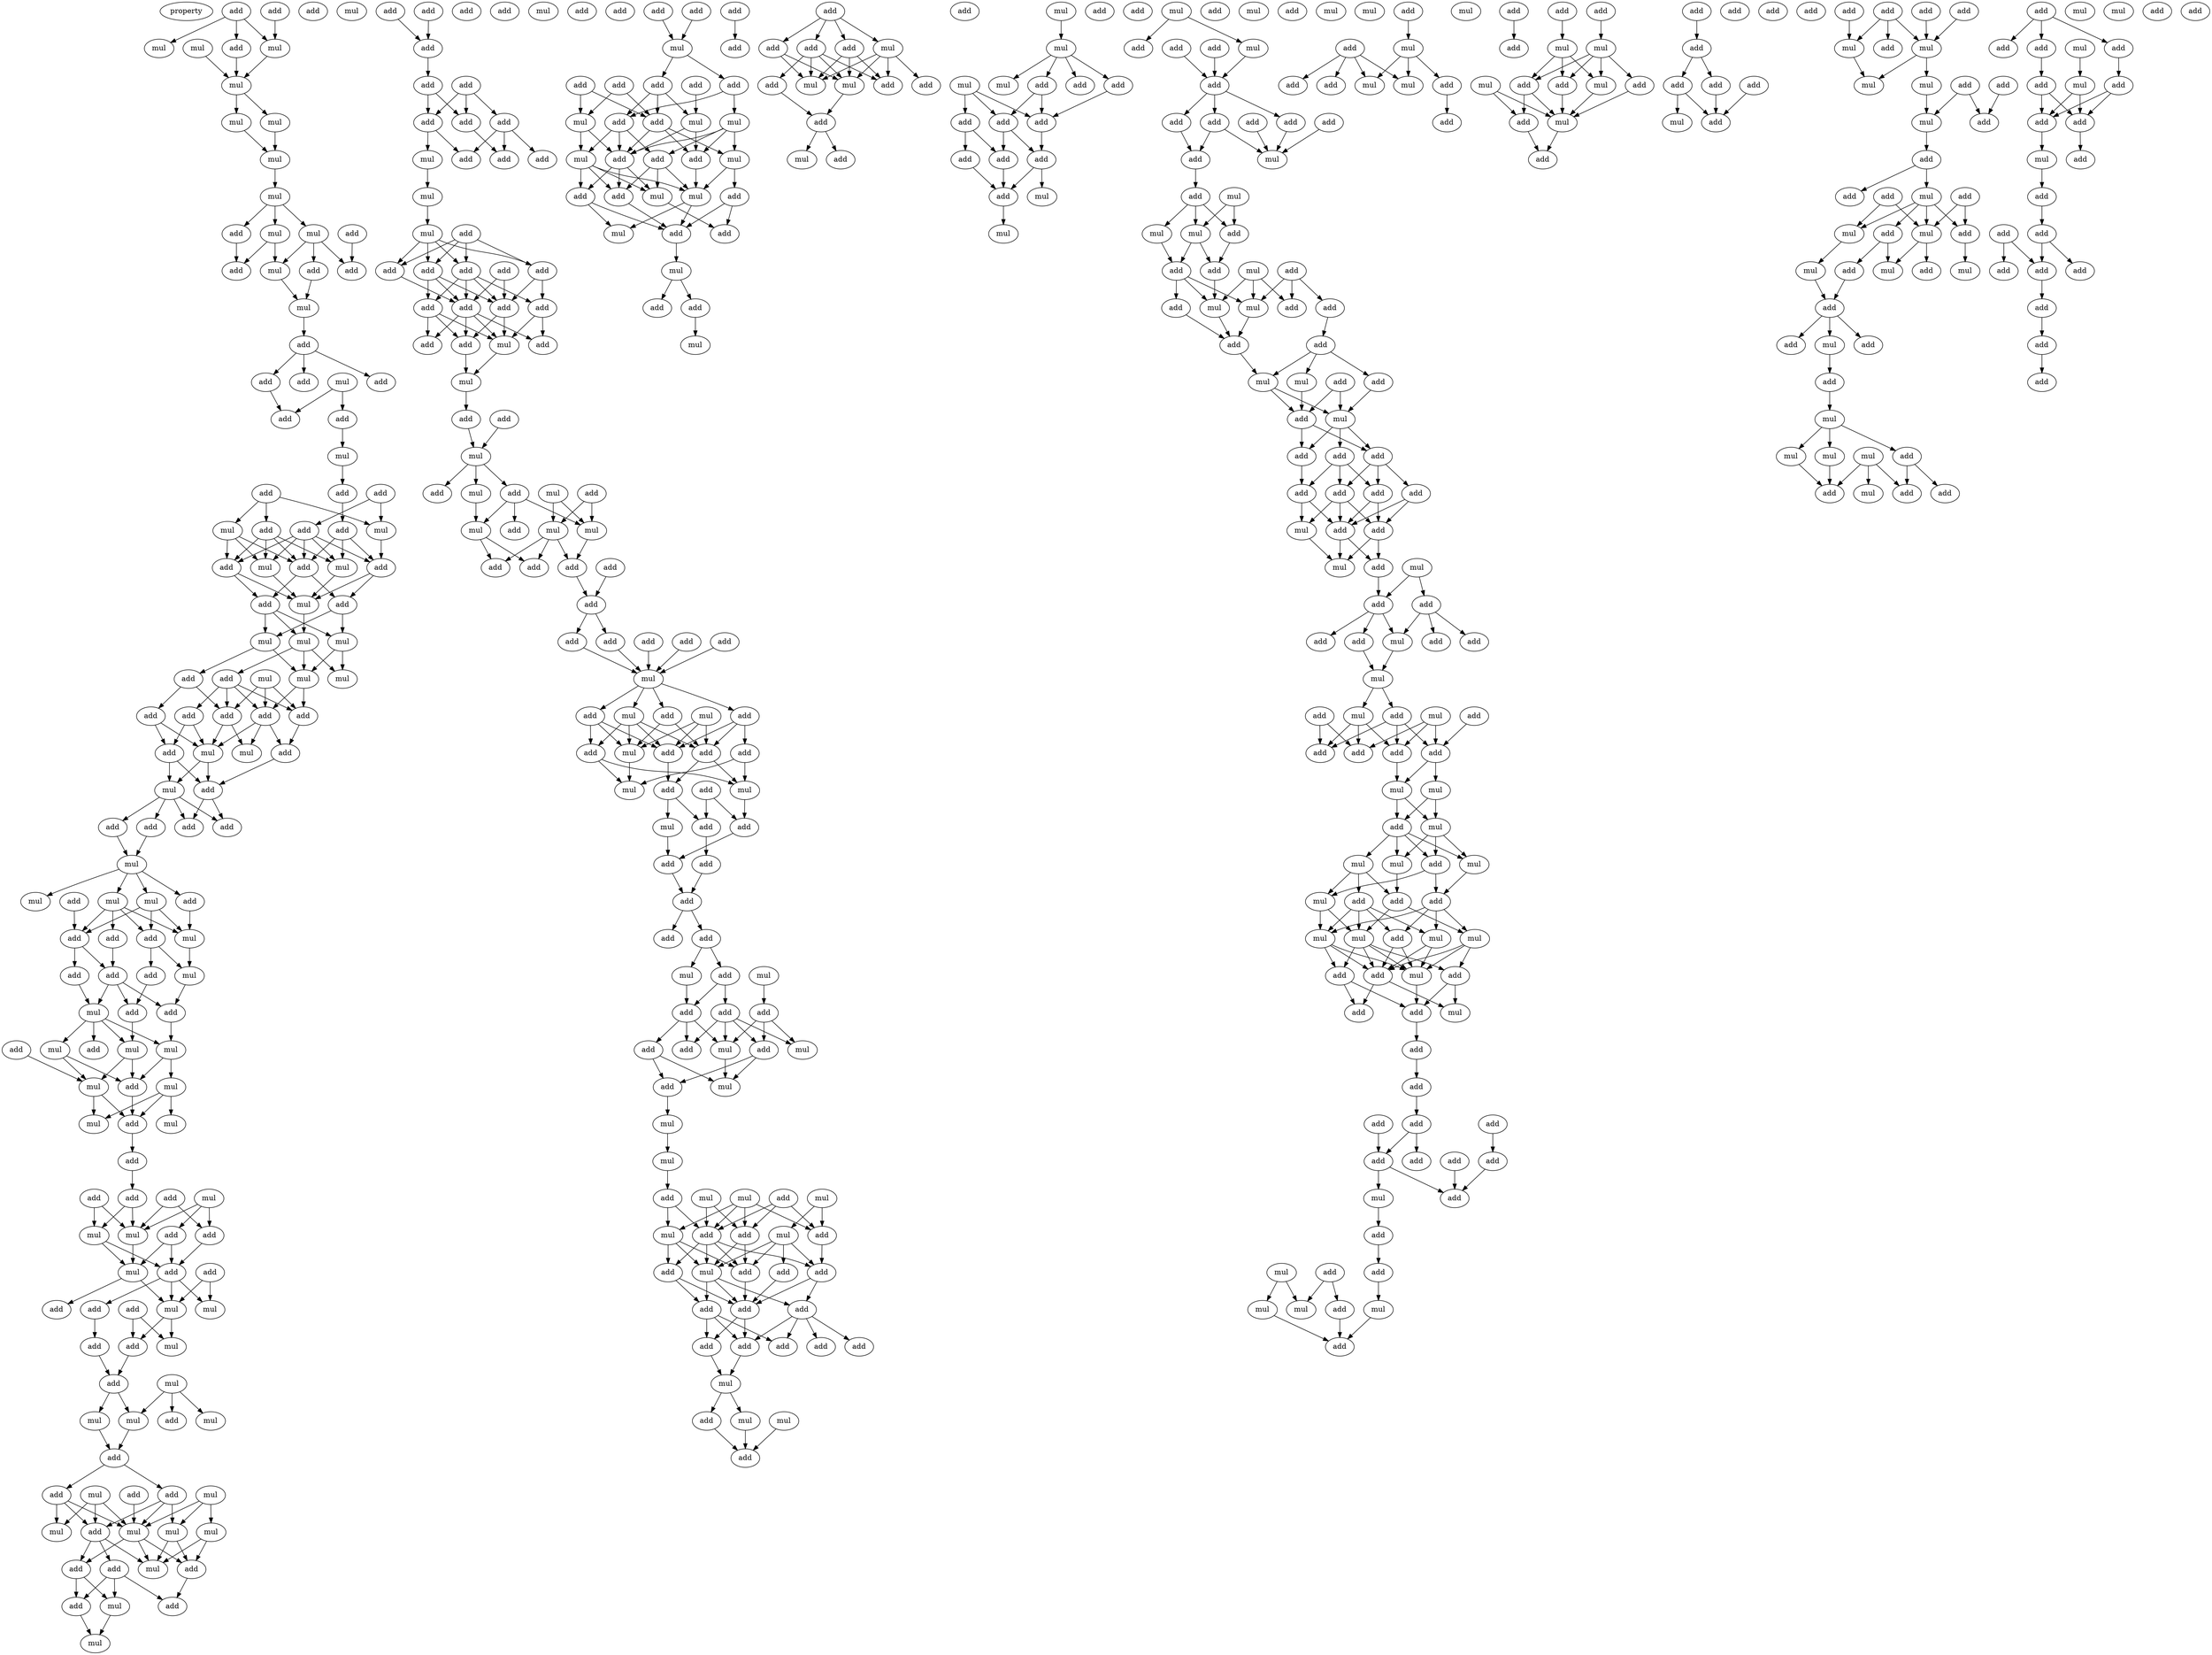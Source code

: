 digraph {
    node [fontcolor=black]
    property [mul=2,lf=1.9]
    0 [ label = add ];
    1 [ label = add ];
    2 [ label = add ];
    3 [ label = mul ];
    4 [ label = add ];
    5 [ label = mul ];
    6 [ label = mul ];
    7 [ label = mul ];
    8 [ label = mul ];
    9 [ label = mul ];
    10 [ label = mul ];
    11 [ label = mul ];
    12 [ label = add ];
    13 [ label = add ];
    14 [ label = mul ];
    15 [ label = mul ];
    16 [ label = add ];
    17 [ label = add ];
    18 [ label = mul ];
    19 [ label = add ];
    20 [ label = mul ];
    21 [ label = add ];
    22 [ label = add ];
    23 [ label = mul ];
    24 [ label = add ];
    25 [ label = add ];
    26 [ label = add ];
    27 [ label = add ];
    28 [ label = mul ];
    29 [ label = add ];
    30 [ label = add ];
    31 [ label = add ];
    32 [ label = mul ];
    33 [ label = add ];
    34 [ label = mul ];
    35 [ label = add ];
    36 [ label = add ];
    37 [ label = add ];
    38 [ label = mul ];
    39 [ label = mul ];
    40 [ label = add ];
    41 [ label = add ];
    42 [ label = add ];
    43 [ label = mul ];
    44 [ label = add ];
    45 [ label = mul ];
    46 [ label = mul ];
    47 [ label = mul ];
    48 [ label = mul ];
    49 [ label = add ];
    50 [ label = mul ];
    51 [ label = add ];
    52 [ label = mul ];
    53 [ label = add ];
    54 [ label = add ];
    55 [ label = add ];
    56 [ label = add ];
    57 [ label = add ];
    58 [ label = add ];
    59 [ label = mul ];
    60 [ label = mul ];
    61 [ label = add ];
    62 [ label = add ];
    63 [ label = mul ];
    64 [ label = add ];
    65 [ label = add ];
    66 [ label = add ];
    67 [ label = add ];
    68 [ label = mul ];
    69 [ label = mul ];
    70 [ label = mul ];
    71 [ label = add ];
    72 [ label = add ];
    73 [ label = mul ];
    74 [ label = add ];
    75 [ label = mul ];
    76 [ label = add ];
    77 [ label = add ];
    78 [ label = mul ];
    79 [ label = add ];
    80 [ label = add ];
    81 [ label = add ];
    82 [ label = mul ];
    83 [ label = add ];
    84 [ label = add ];
    85 [ label = mul ];
    86 [ label = mul ];
    87 [ label = add ];
    88 [ label = mul ];
    89 [ label = add ];
    90 [ label = mul ];
    91 [ label = mul ];
    92 [ label = add ];
    93 [ label = mul ];
    94 [ label = add ];
    95 [ label = mul ];
    96 [ label = add ];
    97 [ label = add ];
    98 [ label = add ];
    99 [ label = mul ];
    100 [ label = add ];
    101 [ label = add ];
    102 [ label = add ];
    103 [ label = mul ];
    104 [ label = mul ];
    105 [ label = mul ];
    106 [ label = add ];
    107 [ label = add ];
    108 [ label = add ];
    109 [ label = mul ];
    110 [ label = mul ];
    111 [ label = add ];
    112 [ label = add ];
    113 [ label = add ];
    114 [ label = mul ];
    115 [ label = add ];
    116 [ label = mul ];
    117 [ label = add ];
    118 [ label = mul ];
    119 [ label = mul ];
    120 [ label = add ];
    121 [ label = mul ];
    122 [ label = mul ];
    123 [ label = add ];
    124 [ label = mul ];
    125 [ label = add ];
    126 [ label = mul ];
    127 [ label = add ];
    128 [ label = add ];
    129 [ label = add ];
    130 [ label = mul ];
    131 [ label = mul ];
    132 [ label = mul ];
    133 [ label = mul ];
    134 [ label = add ];
    135 [ label = add ];
    136 [ label = mul ];
    137 [ label = add ];
    138 [ label = add ];
    139 [ label = add ];
    140 [ label = mul ];
    141 [ label = mul ];
    142 [ label = add ];
    143 [ label = add ];
    144 [ label = add ];
    145 [ label = add ];
    146 [ label = add ];
    147 [ label = add ];
    148 [ label = add ];
    149 [ label = add ];
    150 [ label = add ];
    151 [ label = mul ];
    152 [ label = add ];
    153 [ label = add ];
    154 [ label = mul ];
    155 [ label = add ];
    156 [ label = mul ];
    157 [ label = add ];
    158 [ label = add ];
    159 [ label = add ];
    160 [ label = add ];
    161 [ label = add ];
    162 [ label = add ];
    163 [ label = add ];
    164 [ label = add ];
    165 [ label = add ];
    166 [ label = add ];
    167 [ label = add ];
    168 [ label = add ];
    169 [ label = mul ];
    170 [ label = mul ];
    171 [ label = add ];
    172 [ label = add ];
    173 [ label = add ];
    174 [ label = mul ];
    175 [ label = add ];
    176 [ label = add ];
    177 [ label = mul ];
    178 [ label = mul ];
    179 [ label = add ];
    180 [ label = mul ];
    181 [ label = add ];
    182 [ label = mul ];
    183 [ label = mul ];
    184 [ label = add ];
    185 [ label = add ];
    186 [ label = add ];
    187 [ label = add ];
    188 [ label = add ];
    189 [ label = add ];
    190 [ label = add ];
    191 [ label = add ];
    192 [ label = add ];
    193 [ label = add ];
    194 [ label = mul ];
    195 [ label = add ];
    196 [ label = mul ];
    197 [ label = mul ];
    198 [ label = add ];
    199 [ label = add ];
    200 [ label = add ];
    201 [ label = add ];
    202 [ label = add ];
    203 [ label = add ];
    204 [ label = mul ];
    205 [ label = mul ];
    206 [ label = mul ];
    207 [ label = add ];
    208 [ label = add ];
    209 [ label = mul ];
    210 [ label = add ];
    211 [ label = add ];
    212 [ label = add ];
    213 [ label = add ];
    214 [ label = add ];
    215 [ label = add ];
    216 [ label = add ];
    217 [ label = add ];
    218 [ label = mul ];
    219 [ label = mul ];
    220 [ label = add ];
    221 [ label = add ];
    222 [ label = add ];
    223 [ label = add ];
    224 [ label = add ];
    225 [ label = add ];
    226 [ label = mul ];
    227 [ label = add ];
    228 [ label = mul ];
    229 [ label = add ];
    230 [ label = mul ];
    231 [ label = mul ];
    232 [ label = mul ];
    233 [ label = mul ];
    234 [ label = add ];
    235 [ label = mul ];
    236 [ label = mul ];
    237 [ label = mul ];
    238 [ label = add ];
    239 [ label = mul ];
    240 [ label = mul ];
    241 [ label = add ];
    242 [ label = add ];
    243 [ label = add ];
    244 [ label = add ];
    245 [ label = add ];
    246 [ label = mul ];
    247 [ label = add ];
    248 [ label = add ];
    249 [ label = add ];
    250 [ label = add ];
    251 [ label = add ];
    252 [ label = add ];
    253 [ label = add ];
    254 [ label = add ];
    255 [ label = add ];
    256 [ label = add ];
    257 [ label = mul ];
    258 [ label = mul ];
    259 [ label = add ];
    260 [ label = mul ];
    261 [ label = add ];
    262 [ label = add ];
    263 [ label = add ];
    264 [ label = add ];
    265 [ label = add ];
    266 [ label = mul ];
    267 [ label = add ];
    268 [ label = add ];
    269 [ label = add ];
    270 [ label = add ];
    271 [ label = add ];
    272 [ label = add ];
    273 [ label = mul ];
    274 [ label = mul ];
    275 [ label = mul ];
    276 [ label = add ];
    277 [ label = add ];
    278 [ label = mul ];
    279 [ label = mul ];
    280 [ label = add ];
    281 [ label = add ];
    282 [ label = add ];
    283 [ label = add ];
    284 [ label = mul ];
    285 [ label = mul ];
    286 [ label = add ];
    287 [ label = add ];
    288 [ label = add ];
    289 [ label = mul ];
    290 [ label = mul ];
    291 [ label = add ];
    292 [ label = add ];
    293 [ label = add ];
    294 [ label = mul ];
    295 [ label = add ];
    296 [ label = add ];
    297 [ label = add ];
    298 [ label = add ];
    299 [ label = mul ];
    300 [ label = add ];
    301 [ label = add ];
    302 [ label = mul ];
    303 [ label = add ];
    304 [ label = add ];
    305 [ label = mul ];
    306 [ label = add ];
    307 [ label = add ];
    308 [ label = mul ];
    309 [ label = add ];
    310 [ label = mul ];
    311 [ label = add ];
    312 [ label = mul ];
    313 [ label = add ];
    314 [ label = add ];
    315 [ label = add ];
    316 [ label = mul ];
    317 [ label = mul ];
    318 [ label = add ];
    319 [ label = add ];
    320 [ label = add ];
    321 [ label = add ];
    322 [ label = add ];
    323 [ label = add ];
    324 [ label = mul ];
    325 [ label = add ];
    326 [ label = mul ];
    327 [ label = add ];
    328 [ label = mul ];
    329 [ label = add ];
    330 [ label = add ];
    331 [ label = add ];
    332 [ label = add ];
    333 [ label = mul ];
    334 [ label = add ];
    335 [ label = add ];
    336 [ label = add ];
    337 [ label = add ];
    338 [ label = add ];
    339 [ label = add ];
    340 [ label = mul ];
    341 [ label = add ];
    342 [ label = add ];
    343 [ label = mul ];
    344 [ label = add ];
    345 [ label = mul ];
    346 [ label = mul ];
    347 [ label = add ];
    348 [ label = mul ];
    349 [ label = add ];
    350 [ label = add ];
    351 [ label = add ];
    352 [ label = mul ];
    353 [ label = add ];
    354 [ label = mul ];
    355 [ label = add ];
    356 [ label = add ];
    357 [ label = add ];
    358 [ label = mul ];
    359 [ label = mul ];
    360 [ label = mul ];
    361 [ label = add ];
    362 [ label = add ];
    363 [ label = add ];
    364 [ label = mul ];
    365 [ label = add ];
    366 [ label = add ];
    367 [ label = add ];
    368 [ label = add ];
    369 [ label = add ];
    370 [ label = add ];
    371 [ label = add ];
    372 [ label = mul ];
    373 [ label = add ];
    374 [ label = add ];
    375 [ label = mul ];
    376 [ label = add ];
    377 [ label = mul ];
    378 [ label = add ];
    379 [ label = add ];
    380 [ label = add ];
    381 [ label = add ];
    382 [ label = add ];
    383 [ label = mul ];
    384 [ label = add ];
    385 [ label = add ];
    386 [ label = mul ];
    387 [ label = add ];
    388 [ label = mul ];
    389 [ label = add ];
    390 [ label = mul ];
    391 [ label = add ];
    392 [ label = add ];
    393 [ label = add ];
    394 [ label = add ];
    395 [ label = add ];
    396 [ label = mul ];
    397 [ label = mul ];
    398 [ label = mul ];
    399 [ label = add ];
    400 [ label = mul ];
    401 [ label = mul ];
    402 [ label = add ];
    403 [ label = mul ];
    404 [ label = mul ];
    405 [ label = add ];
    406 [ label = add ];
    407 [ label = add ];
    408 [ label = add ];
    409 [ label = mul ];
    410 [ label = mul ];
    411 [ label = mul ];
    412 [ label = mul ];
    413 [ label = add ];
    414 [ label = add ];
    415 [ label = mul ];
    416 [ label = add ];
    417 [ label = add ];
    418 [ label = add ];
    419 [ label = mul ];
    420 [ label = add ];
    421 [ label = add ];
    422 [ label = mul ];
    423 [ label = add ];
    424 [ label = add ];
    425 [ label = add ];
    426 [ label = add ];
    427 [ label = add ];
    428 [ label = add ];
    429 [ label = add ];
    430 [ label = add ];
    431 [ label = mul ];
    432 [ label = add ];
    433 [ label = mul ];
    434 [ label = add ];
    435 [ label = add ];
    436 [ label = mul ];
    437 [ label = mul ];
    438 [ label = mul ];
    439 [ label = mul ];
    440 [ label = add ];
    441 [ label = add ];
    442 [ label = add ];
    443 [ label = add ];
    444 [ label = mul ];
    445 [ label = add ];
    446 [ label = mul ];
    447 [ label = add ];
    448 [ label = mul ];
    449 [ label = add ];
    450 [ label = add ];
    451 [ label = mul ];
    452 [ label = add ];
    453 [ label = add ];
    454 [ label = add ];
    455 [ label = add ];
    456 [ label = mul ];
    457 [ label = mul ];
    458 [ label = mul ];
    459 [ label = add ];
    460 [ label = add ];
    461 [ label = mul ];
    462 [ label = add ];
    463 [ label = add ];
    464 [ label = mul ];
    465 [ label = add ];
    466 [ label = add ];
    467 [ label = add ];
    468 [ label = add ];
    469 [ label = add ];
    470 [ label = add ];
    471 [ label = add ];
    472 [ label = mul ];
    473 [ label = add ];
    474 [ label = add ];
    475 [ label = add ];
    476 [ label = add ];
    477 [ label = add ];
    478 [ label = add ];
    479 [ label = add ];
    480 [ label = mul ];
    481 [ label = add ];
    482 [ label = mul ];
    483 [ label = mul ];
    484 [ label = add ];
    485 [ label = add ];
    486 [ label = mul ];
    487 [ label = mul ];
    488 [ label = add ];
    489 [ label = add ];
    490 [ label = add ];
    491 [ label = add ];
    492 [ label = add ];
    493 [ label = mul ];
    494 [ label = mul ];
    495 [ label = mul ];
    496 [ label = add ];
    497 [ label = add ];
    498 [ label = mul ];
    499 [ label = add ];
    500 [ label = add ];
    501 [ label = mul ];
    502 [ label = mul ];
    503 [ label = add ];
    504 [ label = add ];
    505 [ label = mul ];
    506 [ label = add ];
    507 [ label = add ];
    508 [ label = mul ];
    509 [ label = mul ];
    510 [ label = mul ];
    511 [ label = mul ];
    512 [ label = add ];
    513 [ label = mul ];
    514 [ label = add ];
    515 [ label = add ];
    516 [ label = add ];
    517 [ label = add ];
    518 [ label = add ];
    519 [ label = mul ];
    520 [ label = add ];
    521 [ label = add ];
    522 [ label = add ];
    523 [ label = mul ];
    524 [ label = add ];
    525 [ label = add ];
    526 [ label = add ];
    527 [ label = add ];
    528 [ label = mul ];
    529 [ label = mul ];
    530 [ label = add ];
    531 [ label = add ];
    532 [ label = add ];
    533 [ label = add ];
    534 [ label = add ];
    535 [ label = mul ];
    536 [ label = add ];
    537 [ label = add ];
    538 [ label = add ];
    539 [ label = add ];
    540 [ label = add ];
    541 [ label = add ];
    0 -> 5 [ name = 0 ];
    1 -> 3 [ name = 1 ];
    1 -> 4 [ name = 2 ];
    1 -> 5 [ name = 3 ];
    4 -> 7 [ name = 4 ];
    5 -> 7 [ name = 5 ];
    6 -> 7 [ name = 6 ];
    7 -> 8 [ name = 7 ];
    7 -> 9 [ name = 8 ];
    8 -> 10 [ name = 9 ];
    9 -> 10 [ name = 10 ];
    10 -> 11 [ name = 11 ];
    11 -> 13 [ name = 12 ];
    11 -> 14 [ name = 13 ];
    11 -> 15 [ name = 14 ];
    12 -> 17 [ name = 15 ];
    13 -> 16 [ name = 16 ];
    14 -> 16 [ name = 17 ];
    14 -> 18 [ name = 18 ];
    15 -> 17 [ name = 19 ];
    15 -> 18 [ name = 20 ];
    15 -> 19 [ name = 21 ];
    18 -> 20 [ name = 22 ];
    19 -> 20 [ name = 23 ];
    20 -> 21 [ name = 24 ];
    21 -> 22 [ name = 25 ];
    21 -> 24 [ name = 26 ];
    21 -> 25 [ name = 27 ];
    23 -> 26 [ name = 28 ];
    23 -> 27 [ name = 29 ];
    24 -> 26 [ name = 30 ];
    27 -> 28 [ name = 31 ];
    28 -> 31 [ name = 32 ];
    29 -> 34 [ name = 33 ];
    29 -> 36 [ name = 34 ];
    30 -> 32 [ name = 35 ];
    30 -> 33 [ name = 36 ];
    30 -> 34 [ name = 37 ];
    31 -> 35 [ name = 38 ];
    32 -> 38 [ name = 39 ];
    32 -> 40 [ name = 40 ];
    32 -> 41 [ name = 41 ];
    33 -> 38 [ name = 42 ];
    33 -> 39 [ name = 43 ];
    33 -> 40 [ name = 44 ];
    33 -> 41 [ name = 45 ];
    34 -> 37 [ name = 46 ];
    35 -> 37 [ name = 47 ];
    35 -> 39 [ name = 48 ];
    35 -> 40 [ name = 49 ];
    36 -> 37 [ name = 50 ];
    36 -> 38 [ name = 51 ];
    36 -> 39 [ name = 52 ];
    36 -> 40 [ name = 53 ];
    36 -> 41 [ name = 54 ];
    37 -> 43 [ name = 55 ];
    37 -> 44 [ name = 56 ];
    38 -> 43 [ name = 57 ];
    39 -> 43 [ name = 58 ];
    40 -> 42 [ name = 59 ];
    40 -> 44 [ name = 60 ];
    41 -> 42 [ name = 61 ];
    41 -> 43 [ name = 62 ];
    42 -> 45 [ name = 63 ];
    42 -> 46 [ name = 64 ];
    42 -> 47 [ name = 65 ];
    43 -> 45 [ name = 66 ];
    44 -> 46 [ name = 67 ];
    44 -> 47 [ name = 68 ];
    45 -> 50 [ name = 69 ];
    45 -> 51 [ name = 70 ];
    45 -> 52 [ name = 71 ];
    46 -> 50 [ name = 72 ];
    46 -> 52 [ name = 73 ];
    47 -> 49 [ name = 74 ];
    47 -> 52 [ name = 75 ];
    48 -> 54 [ name = 76 ];
    48 -> 55 [ name = 77 ];
    48 -> 57 [ name = 78 ];
    49 -> 54 [ name = 79 ];
    49 -> 56 [ name = 80 ];
    51 -> 53 [ name = 81 ];
    51 -> 54 [ name = 82 ];
    51 -> 55 [ name = 83 ];
    51 -> 57 [ name = 84 ];
    52 -> 55 [ name = 85 ];
    52 -> 57 [ name = 86 ];
    53 -> 58 [ name = 87 ];
    53 -> 59 [ name = 88 ];
    54 -> 59 [ name = 89 ];
    54 -> 60 [ name = 90 ];
    55 -> 61 [ name = 91 ];
    56 -> 58 [ name = 92 ];
    56 -> 59 [ name = 93 ];
    57 -> 59 [ name = 94 ];
    57 -> 60 [ name = 95 ];
    57 -> 61 [ name = 96 ];
    58 -> 62 [ name = 97 ];
    58 -> 63 [ name = 98 ];
    59 -> 62 [ name = 99 ];
    59 -> 63 [ name = 100 ];
    61 -> 62 [ name = 101 ];
    62 -> 64 [ name = 102 ];
    62 -> 66 [ name = 103 ];
    63 -> 64 [ name = 104 ];
    63 -> 65 [ name = 105 ];
    63 -> 66 [ name = 106 ];
    63 -> 67 [ name = 107 ];
    65 -> 68 [ name = 108 ];
    67 -> 68 [ name = 109 ];
    68 -> 69 [ name = 110 ];
    68 -> 70 [ name = 111 ];
    68 -> 71 [ name = 112 ];
    68 -> 73 [ name = 113 ];
    69 -> 74 [ name = 114 ];
    69 -> 75 [ name = 115 ];
    69 -> 76 [ name = 116 ];
    69 -> 77 [ name = 117 ];
    70 -> 74 [ name = 118 ];
    70 -> 75 [ name = 119 ];
    70 -> 76 [ name = 120 ];
    71 -> 75 [ name = 121 ];
    72 -> 76 [ name = 122 ];
    74 -> 78 [ name = 123 ];
    74 -> 80 [ name = 124 ];
    75 -> 78 [ name = 125 ];
    76 -> 79 [ name = 126 ];
    76 -> 81 [ name = 127 ];
    77 -> 79 [ name = 128 ];
    78 -> 83 [ name = 129 ];
    79 -> 82 [ name = 130 ];
    79 -> 83 [ name = 131 ];
    79 -> 84 [ name = 132 ];
    80 -> 84 [ name = 133 ];
    81 -> 82 [ name = 134 ];
    82 -> 85 [ name = 135 ];
    82 -> 86 [ name = 136 ];
    82 -> 88 [ name = 137 ];
    82 -> 89 [ name = 138 ];
    83 -> 86 [ name = 139 ];
    84 -> 85 [ name = 140 ];
    85 -> 90 [ name = 141 ];
    85 -> 92 [ name = 142 ];
    86 -> 91 [ name = 143 ];
    86 -> 92 [ name = 144 ];
    87 -> 90 [ name = 145 ];
    88 -> 90 [ name = 146 ];
    88 -> 92 [ name = 147 ];
    90 -> 93 [ name = 148 ];
    90 -> 94 [ name = 149 ];
    91 -> 93 [ name = 150 ];
    91 -> 94 [ name = 151 ];
    91 -> 95 [ name = 152 ];
    92 -> 94 [ name = 153 ];
    94 -> 96 [ name = 154 ];
    96 -> 97 [ name = 155 ];
    97 -> 103 [ name = 156 ];
    97 -> 104 [ name = 157 ];
    98 -> 103 [ name = 158 ];
    98 -> 104 [ name = 159 ];
    99 -> 101 [ name = 160 ];
    99 -> 102 [ name = 161 ];
    99 -> 104 [ name = 162 ];
    100 -> 101 [ name = 163 ];
    100 -> 104 [ name = 164 ];
    101 -> 106 [ name = 165 ];
    102 -> 105 [ name = 166 ];
    102 -> 106 [ name = 167 ];
    103 -> 105 [ name = 168 ];
    103 -> 106 [ name = 169 ];
    104 -> 105 [ name = 170 ];
    105 -> 109 [ name = 171 ];
    105 -> 112 [ name = 172 ];
    106 -> 109 [ name = 173 ];
    106 -> 110 [ name = 174 ];
    106 -> 111 [ name = 175 ];
    107 -> 109 [ name = 176 ];
    107 -> 110 [ name = 177 ];
    108 -> 113 [ name = 178 ];
    108 -> 114 [ name = 179 ];
    109 -> 113 [ name = 180 ];
    109 -> 114 [ name = 181 ];
    111 -> 115 [ name = 182 ];
    113 -> 117 [ name = 183 ];
    115 -> 117 [ name = 184 ];
    116 -> 120 [ name = 185 ];
    116 -> 121 [ name = 186 ];
    116 -> 122 [ name = 187 ];
    117 -> 119 [ name = 188 ];
    117 -> 121 [ name = 189 ];
    119 -> 123 [ name = 190 ];
    121 -> 123 [ name = 191 ];
    123 -> 125 [ name = 192 ];
    123 -> 127 [ name = 193 ];
    124 -> 131 [ name = 194 ];
    124 -> 132 [ name = 195 ];
    124 -> 133 [ name = 196 ];
    125 -> 129 [ name = 197 ];
    125 -> 131 [ name = 198 ];
    125 -> 133 [ name = 199 ];
    126 -> 129 [ name = 200 ];
    126 -> 130 [ name = 201 ];
    126 -> 131 [ name = 202 ];
    127 -> 129 [ name = 203 ];
    127 -> 130 [ name = 204 ];
    127 -> 131 [ name = 205 ];
    128 -> 131 [ name = 206 ];
    129 -> 134 [ name = 207 ];
    129 -> 136 [ name = 208 ];
    129 -> 137 [ name = 209 ];
    131 -> 134 [ name = 210 ];
    131 -> 135 [ name = 211 ];
    131 -> 136 [ name = 212 ];
    132 -> 135 [ name = 213 ];
    132 -> 136 [ name = 214 ];
    133 -> 135 [ name = 215 ];
    133 -> 136 [ name = 216 ];
    134 -> 138 [ name = 217 ];
    134 -> 140 [ name = 218 ];
    135 -> 139 [ name = 219 ];
    137 -> 138 [ name = 220 ];
    137 -> 139 [ name = 221 ];
    137 -> 140 [ name = 222 ];
    138 -> 141 [ name = 223 ];
    140 -> 141 [ name = 224 ];
    142 -> 144 [ name = 225 ];
    143 -> 144 [ name = 226 ];
    144 -> 145 [ name = 227 ];
    145 -> 148 [ name = 228 ];
    145 -> 149 [ name = 229 ];
    146 -> 147 [ name = 230 ];
    146 -> 148 [ name = 231 ];
    146 -> 149 [ name = 232 ];
    147 -> 150 [ name = 233 ];
    147 -> 152 [ name = 234 ];
    147 -> 153 [ name = 235 ];
    148 -> 150 [ name = 236 ];
    149 -> 151 [ name = 237 ];
    149 -> 153 [ name = 238 ];
    151 -> 154 [ name = 239 ];
    154 -> 156 [ name = 240 ];
    155 -> 157 [ name = 241 ];
    155 -> 158 [ name = 242 ];
    155 -> 160 [ name = 243 ];
    155 -> 161 [ name = 244 ];
    156 -> 157 [ name = 245 ];
    156 -> 158 [ name = 246 ];
    156 -> 160 [ name = 247 ];
    156 -> 161 [ name = 248 ];
    157 -> 163 [ name = 249 ];
    157 -> 164 [ name = 250 ];
    158 -> 162 [ name = 251 ];
    159 -> 162 [ name = 252 ];
    159 -> 163 [ name = 253 ];
    160 -> 162 [ name = 254 ];
    160 -> 163 [ name = 255 ];
    160 -> 164 [ name = 256 ];
    160 -> 165 [ name = 257 ];
    161 -> 162 [ name = 258 ];
    161 -> 163 [ name = 259 ];
    161 -> 165 [ name = 260 ];
    162 -> 166 [ name = 261 ];
    162 -> 167 [ name = 262 ];
    162 -> 168 [ name = 263 ];
    162 -> 169 [ name = 264 ];
    163 -> 167 [ name = 265 ];
    163 -> 169 [ name = 266 ];
    164 -> 168 [ name = 267 ];
    164 -> 169 [ name = 268 ];
    165 -> 166 [ name = 269 ];
    165 -> 167 [ name = 270 ];
    165 -> 169 [ name = 271 ];
    167 -> 170 [ name = 272 ];
    169 -> 170 [ name = 273 ];
    170 -> 171 [ name = 274 ];
    171 -> 174 [ name = 275 ];
    172 -> 174 [ name = 276 ];
    174 -> 175 [ name = 277 ];
    174 -> 177 [ name = 278 ];
    174 -> 179 [ name = 279 ];
    176 -> 180 [ name = 280 ];
    176 -> 182 [ name = 281 ];
    177 -> 183 [ name = 282 ];
    178 -> 180 [ name = 283 ];
    178 -> 182 [ name = 284 ];
    179 -> 181 [ name = 285 ];
    179 -> 182 [ name = 286 ];
    179 -> 183 [ name = 287 ];
    180 -> 184 [ name = 288 ];
    180 -> 185 [ name = 289 ];
    180 -> 187 [ name = 290 ];
    182 -> 185 [ name = 291 ];
    183 -> 184 [ name = 292 ];
    183 -> 187 [ name = 293 ];
    185 -> 188 [ name = 294 ];
    186 -> 188 [ name = 295 ];
    188 -> 190 [ name = 296 ];
    188 -> 193 [ name = 297 ];
    189 -> 194 [ name = 298 ];
    190 -> 194 [ name = 299 ];
    191 -> 194 [ name = 300 ];
    192 -> 194 [ name = 301 ];
    193 -> 194 [ name = 302 ];
    194 -> 195 [ name = 303 ];
    194 -> 196 [ name = 304 ];
    194 -> 198 [ name = 305 ];
    194 -> 199 [ name = 306 ];
    195 -> 200 [ name = 307 ];
    195 -> 201 [ name = 308 ];
    195 -> 203 [ name = 309 ];
    196 -> 200 [ name = 310 ];
    196 -> 202 [ name = 311 ];
    196 -> 203 [ name = 312 ];
    196 -> 204 [ name = 313 ];
    197 -> 200 [ name = 314 ];
    197 -> 203 [ name = 315 ];
    197 -> 204 [ name = 316 ];
    198 -> 200 [ name = 317 ];
    198 -> 202 [ name = 318 ];
    198 -> 204 [ name = 319 ];
    199 -> 203 [ name = 320 ];
    199 -> 204 [ name = 321 ];
    200 -> 208 [ name = 322 ];
    201 -> 205 [ name = 323 ];
    201 -> 206 [ name = 324 ];
    202 -> 205 [ name = 325 ];
    202 -> 206 [ name = 326 ];
    203 -> 205 [ name = 327 ];
    203 -> 208 [ name = 328 ];
    204 -> 206 [ name = 329 ];
    205 -> 210 [ name = 330 ];
    207 -> 210 [ name = 331 ];
    207 -> 211 [ name = 332 ];
    208 -> 209 [ name = 333 ];
    208 -> 211 [ name = 334 ];
    209 -> 213 [ name = 335 ];
    210 -> 213 [ name = 336 ];
    211 -> 212 [ name = 337 ];
    212 -> 214 [ name = 338 ];
    213 -> 214 [ name = 339 ];
    214 -> 216 [ name = 340 ];
    214 -> 217 [ name = 341 ];
    217 -> 219 [ name = 342 ];
    217 -> 220 [ name = 343 ];
    218 -> 223 [ name = 344 ];
    219 -> 222 [ name = 345 ];
    220 -> 221 [ name = 346 ];
    220 -> 222 [ name = 347 ];
    221 -> 225 [ name = 348 ];
    221 -> 226 [ name = 349 ];
    221 -> 227 [ name = 350 ];
    221 -> 228 [ name = 351 ];
    222 -> 224 [ name = 352 ];
    222 -> 225 [ name = 353 ];
    222 -> 226 [ name = 354 ];
    223 -> 226 [ name = 355 ];
    223 -> 227 [ name = 356 ];
    223 -> 228 [ name = 357 ];
    224 -> 229 [ name = 358 ];
    224 -> 230 [ name = 359 ];
    226 -> 230 [ name = 360 ];
    227 -> 229 [ name = 361 ];
    227 -> 230 [ name = 362 ];
    229 -> 232 [ name = 363 ];
    232 -> 233 [ name = 364 ];
    233 -> 234 [ name = 365 ];
    234 -> 239 [ name = 366 ];
    234 -> 243 [ name = 367 ];
    235 -> 241 [ name = 368 ];
    235 -> 243 [ name = 369 ];
    236 -> 240 [ name = 370 ];
    236 -> 242 [ name = 371 ];
    237 -> 239 [ name = 372 ];
    237 -> 241 [ name = 373 ];
    237 -> 242 [ name = 374 ];
    237 -> 243 [ name = 375 ];
    238 -> 241 [ name = 376 ];
    238 -> 242 [ name = 377 ];
    238 -> 243 [ name = 378 ];
    239 -> 245 [ name = 379 ];
    239 -> 246 [ name = 380 ];
    239 -> 248 [ name = 381 ];
    240 -> 244 [ name = 382 ];
    240 -> 246 [ name = 383 ];
    240 -> 247 [ name = 384 ];
    240 -> 248 [ name = 385 ];
    241 -> 246 [ name = 386 ];
    241 -> 248 [ name = 387 ];
    242 -> 247 [ name = 388 ];
    243 -> 245 [ name = 389 ];
    243 -> 246 [ name = 390 ];
    243 -> 247 [ name = 391 ];
    243 -> 248 [ name = 392 ];
    244 -> 250 [ name = 393 ];
    245 -> 249 [ name = 394 ];
    245 -> 250 [ name = 395 ];
    246 -> 249 [ name = 396 ];
    246 -> 250 [ name = 397 ];
    246 -> 251 [ name = 398 ];
    247 -> 250 [ name = 399 ];
    247 -> 251 [ name = 400 ];
    248 -> 250 [ name = 401 ];
    249 -> 252 [ name = 402 ];
    249 -> 254 [ name = 403 ];
    249 -> 256 [ name = 404 ];
    250 -> 252 [ name = 405 ];
    250 -> 254 [ name = 406 ];
    251 -> 253 [ name = 407 ];
    251 -> 254 [ name = 408 ];
    251 -> 255 [ name = 409 ];
    251 -> 256 [ name = 410 ];
    252 -> 257 [ name = 411 ];
    254 -> 257 [ name = 412 ];
    257 -> 258 [ name = 413 ];
    257 -> 259 [ name = 414 ];
    258 -> 263 [ name = 415 ];
    259 -> 263 [ name = 416 ];
    260 -> 263 [ name = 417 ];
    264 -> 266 [ name = 418 ];
    265 -> 266 [ name = 419 ];
    266 -> 267 [ name = 420 ];
    266 -> 269 [ name = 421 ];
    267 -> 272 [ name = 422 ];
    267 -> 274 [ name = 423 ];
    267 -> 276 [ name = 424 ];
    268 -> 272 [ name = 425 ];
    268 -> 273 [ name = 426 ];
    269 -> 275 [ name = 427 ];
    269 -> 276 [ name = 428 ];
    270 -> 272 [ name = 429 ];
    270 -> 273 [ name = 430 ];
    271 -> 274 [ name = 431 ];
    272 -> 277 [ name = 432 ];
    272 -> 279 [ name = 433 ];
    272 -> 280 [ name = 434 ];
    273 -> 277 [ name = 435 ];
    273 -> 278 [ name = 436 ];
    274 -> 277 [ name = 437 ];
    274 -> 280 [ name = 438 ];
    275 -> 277 [ name = 439 ];
    275 -> 279 [ name = 440 ];
    275 -> 280 [ name = 441 ];
    275 -> 281 [ name = 442 ];
    276 -> 277 [ name = 443 ];
    276 -> 278 [ name = 444 ];
    276 -> 281 [ name = 445 ];
    277 -> 282 [ name = 446 ];
    277 -> 283 [ name = 447 ];
    277 -> 284 [ name = 448 ];
    278 -> 282 [ name = 449 ];
    278 -> 283 [ name = 450 ];
    278 -> 284 [ name = 451 ];
    278 -> 285 [ name = 452 ];
    279 -> 285 [ name = 453 ];
    279 -> 286 [ name = 454 ];
    280 -> 285 [ name = 455 ];
    281 -> 282 [ name = 456 ];
    281 -> 284 [ name = 457 ];
    281 -> 285 [ name = 458 ];
    282 -> 287 [ name = 459 ];
    283 -> 287 [ name = 460 ];
    283 -> 289 [ name = 461 ];
    284 -> 288 [ name = 462 ];
    285 -> 287 [ name = 463 ];
    285 -> 289 [ name = 464 ];
    286 -> 287 [ name = 465 ];
    286 -> 288 [ name = 466 ];
    287 -> 290 [ name = 467 ];
    290 -> 291 [ name = 468 ];
    290 -> 292 [ name = 469 ];
    292 -> 294 [ name = 470 ];
    293 -> 295 [ name = 471 ];
    296 -> 298 [ name = 472 ];
    296 -> 299 [ name = 473 ];
    296 -> 300 [ name = 474 ];
    296 -> 301 [ name = 475 ];
    298 -> 302 [ name = 476 ];
    298 -> 303 [ name = 477 ];
    298 -> 305 [ name = 478 ];
    299 -> 302 [ name = 479 ];
    299 -> 303 [ name = 480 ];
    299 -> 304 [ name = 481 ];
    299 -> 305 [ name = 482 ];
    300 -> 302 [ name = 483 ];
    300 -> 305 [ name = 484 ];
    301 -> 302 [ name = 485 ];
    301 -> 303 [ name = 486 ];
    301 -> 305 [ name = 487 ];
    301 -> 306 [ name = 488 ];
    305 -> 307 [ name = 489 ];
    306 -> 307 [ name = 490 ];
    307 -> 308 [ name = 491 ];
    307 -> 309 [ name = 492 ];
    310 -> 312 [ name = 493 ];
    312 -> 313 [ name = 494 ];
    312 -> 314 [ name = 495 ];
    312 -> 315 [ name = 496 ];
    312 -> 317 [ name = 497 ];
    313 -> 318 [ name = 498 ];
    314 -> 318 [ name = 499 ];
    314 -> 319 [ name = 500 ];
    316 -> 318 [ name = 501 ];
    316 -> 319 [ name = 502 ];
    316 -> 320 [ name = 503 ];
    318 -> 323 [ name = 504 ];
    319 -> 322 [ name = 505 ];
    319 -> 323 [ name = 506 ];
    320 -> 321 [ name = 507 ];
    320 -> 322 [ name = 508 ];
    321 -> 325 [ name = 509 ];
    322 -> 325 [ name = 510 ];
    323 -> 324 [ name = 511 ];
    323 -> 325 [ name = 512 ];
    325 -> 326 [ name = 513 ];
    328 -> 330 [ name = 514 ];
    328 -> 333 [ name = 515 ];
    329 -> 334 [ name = 516 ];
    332 -> 334 [ name = 517 ];
    333 -> 334 [ name = 518 ];
    334 -> 335 [ name = 519 ];
    334 -> 337 [ name = 520 ];
    334 -> 338 [ name = 521 ];
    335 -> 341 [ name = 522 ];
    336 -> 340 [ name = 523 ];
    337 -> 340 [ name = 524 ];
    337 -> 341 [ name = 525 ];
    338 -> 340 [ name = 526 ];
    339 -> 340 [ name = 527 ];
    341 -> 342 [ name = 528 ];
    342 -> 344 [ name = 529 ];
    342 -> 345 [ name = 530 ];
    342 -> 346 [ name = 531 ];
    343 -> 344 [ name = 532 ];
    343 -> 345 [ name = 533 ];
    344 -> 347 [ name = 534 ];
    345 -> 347 [ name = 535 ];
    345 -> 349 [ name = 536 ];
    346 -> 349 [ name = 537 ];
    347 -> 354 [ name = 538 ];
    348 -> 352 [ name = 539 ];
    348 -> 353 [ name = 540 ];
    348 -> 354 [ name = 541 ];
    349 -> 352 [ name = 542 ];
    349 -> 354 [ name = 543 ];
    349 -> 355 [ name = 544 ];
    350 -> 351 [ name = 545 ];
    350 -> 352 [ name = 546 ];
    350 -> 353 [ name = 547 ];
    351 -> 357 [ name = 548 ];
    352 -> 356 [ name = 549 ];
    354 -> 356 [ name = 550 ];
    355 -> 356 [ name = 551 ];
    356 -> 358 [ name = 552 ];
    357 -> 358 [ name = 553 ];
    357 -> 359 [ name = 554 ];
    357 -> 362 [ name = 555 ];
    358 -> 363 [ name = 556 ];
    358 -> 364 [ name = 557 ];
    359 -> 363 [ name = 558 ];
    361 -> 363 [ name = 559 ];
    361 -> 364 [ name = 560 ];
    362 -> 364 [ name = 561 ];
    363 -> 365 [ name = 562 ];
    363 -> 366 [ name = 563 ];
    364 -> 365 [ name = 564 ];
    364 -> 366 [ name = 565 ];
    364 -> 367 [ name = 566 ];
    365 -> 370 [ name = 567 ];
    366 -> 368 [ name = 568 ];
    366 -> 369 [ name = 569 ];
    366 -> 371 [ name = 570 ];
    367 -> 368 [ name = 571 ];
    367 -> 369 [ name = 572 ];
    367 -> 370 [ name = 573 ];
    368 -> 373 [ name = 574 ];
    368 -> 374 [ name = 575 ];
    369 -> 372 [ name = 576 ];
    369 -> 373 [ name = 577 ];
    369 -> 374 [ name = 578 ];
    370 -> 372 [ name = 579 ];
    370 -> 373 [ name = 580 ];
    371 -> 373 [ name = 581 ];
    371 -> 374 [ name = 582 ];
    372 -> 375 [ name = 583 ];
    373 -> 375 [ name = 584 ];
    373 -> 376 [ name = 585 ];
    374 -> 375 [ name = 586 ];
    374 -> 376 [ name = 587 ];
    376 -> 378 [ name = 588 ];
    377 -> 378 [ name = 589 ];
    377 -> 380 [ name = 590 ];
    378 -> 382 [ name = 591 ];
    378 -> 383 [ name = 592 ];
    378 -> 384 [ name = 593 ];
    380 -> 381 [ name = 594 ];
    380 -> 383 [ name = 595 ];
    380 -> 385 [ name = 596 ];
    383 -> 386 [ name = 597 ];
    384 -> 386 [ name = 598 ];
    386 -> 390 [ name = 599 ];
    386 -> 391 [ name = 600 ];
    387 -> 392 [ name = 601 ];
    387 -> 394 [ name = 602 ];
    388 -> 393 [ name = 603 ];
    388 -> 394 [ name = 604 ];
    388 -> 395 [ name = 605 ];
    389 -> 395 [ name = 606 ];
    390 -> 392 [ name = 607 ];
    390 -> 393 [ name = 608 ];
    390 -> 394 [ name = 609 ];
    391 -> 392 [ name = 610 ];
    391 -> 393 [ name = 611 ];
    391 -> 395 [ name = 612 ];
    393 -> 397 [ name = 613 ];
    395 -> 396 [ name = 614 ];
    395 -> 397 [ name = 615 ];
    396 -> 398 [ name = 616 ];
    396 -> 399 [ name = 617 ];
    397 -> 398 [ name = 618 ];
    397 -> 399 [ name = 619 ];
    398 -> 401 [ name = 620 ];
    398 -> 402 [ name = 621 ];
    398 -> 403 [ name = 622 ];
    399 -> 400 [ name = 623 ];
    399 -> 401 [ name = 624 ];
    399 -> 402 [ name = 625 ];
    399 -> 403 [ name = 626 ];
    400 -> 404 [ name = 627 ];
    400 -> 405 [ name = 628 ];
    400 -> 406 [ name = 629 ];
    401 -> 406 [ name = 630 ];
    402 -> 404 [ name = 631 ];
    402 -> 407 [ name = 632 ];
    403 -> 407 [ name = 633 ];
    404 -> 410 [ name = 634 ];
    404 -> 412 [ name = 635 ];
    405 -> 408 [ name = 636 ];
    405 -> 410 [ name = 637 ];
    405 -> 411 [ name = 638 ];
    405 -> 412 [ name = 639 ];
    406 -> 409 [ name = 640 ];
    406 -> 410 [ name = 641 ];
    407 -> 408 [ name = 642 ];
    407 -> 409 [ name = 643 ];
    407 -> 411 [ name = 644 ];
    407 -> 412 [ name = 645 ];
    408 -> 414 [ name = 646 ];
    408 -> 415 [ name = 647 ];
    409 -> 413 [ name = 648 ];
    409 -> 414 [ name = 649 ];
    409 -> 415 [ name = 650 ];
    410 -> 413 [ name = 651 ];
    410 -> 414 [ name = 652 ];
    410 -> 415 [ name = 653 ];
    410 -> 416 [ name = 654 ];
    411 -> 414 [ name = 655 ];
    411 -> 415 [ name = 656 ];
    412 -> 414 [ name = 657 ];
    412 -> 415 [ name = 658 ];
    412 -> 416 [ name = 659 ];
    413 -> 418 [ name = 660 ];
    413 -> 419 [ name = 661 ];
    414 -> 417 [ name = 662 ];
    414 -> 419 [ name = 663 ];
    415 -> 418 [ name = 664 ];
    416 -> 417 [ name = 665 ];
    416 -> 418 [ name = 666 ];
    418 -> 420 [ name = 667 ];
    420 -> 421 [ name = 668 ];
    421 -> 425 [ name = 669 ];
    423 -> 428 [ name = 670 ];
    424 -> 426 [ name = 671 ];
    425 -> 426 [ name = 672 ];
    425 -> 427 [ name = 673 ];
    426 -> 430 [ name = 674 ];
    426 -> 431 [ name = 675 ];
    428 -> 430 [ name = 676 ];
    429 -> 430 [ name = 677 ];
    431 -> 432 [ name = 678 ];
    432 -> 434 [ name = 679 ];
    433 -> 438 [ name = 680 ];
    433 -> 439 [ name = 681 ];
    434 -> 436 [ name = 682 ];
    435 -> 439 [ name = 683 ];
    435 -> 440 [ name = 684 ];
    436 -> 441 [ name = 685 ];
    438 -> 441 [ name = 686 ];
    440 -> 441 [ name = 687 ];
    442 -> 444 [ name = 688 ];
    443 -> 445 [ name = 689 ];
    443 -> 446 [ name = 690 ];
    443 -> 447 [ name = 691 ];
    443 -> 448 [ name = 692 ];
    444 -> 446 [ name = 693 ];
    444 -> 448 [ name = 694 ];
    444 -> 449 [ name = 695 ];
    449 -> 450 [ name = 696 ];
    452 -> 453 [ name = 697 ];
    454 -> 456 [ name = 698 ];
    455 -> 457 [ name = 699 ];
    456 -> 459 [ name = 700 ];
    456 -> 461 [ name = 701 ];
    456 -> 462 [ name = 702 ];
    457 -> 459 [ name = 703 ];
    457 -> 460 [ name = 704 ];
    457 -> 461 [ name = 705 ];
    457 -> 462 [ name = 706 ];
    458 -> 463 [ name = 707 ];
    458 -> 464 [ name = 708 ];
    459 -> 463 [ name = 709 ];
    459 -> 464 [ name = 710 ];
    460 -> 464 [ name = 711 ];
    461 -> 464 [ name = 712 ];
    462 -> 464 [ name = 713 ];
    463 -> 466 [ name = 714 ];
    464 -> 466 [ name = 715 ];
    465 -> 467 [ name = 716 ];
    467 -> 469 [ name = 717 ];
    467 -> 470 [ name = 718 ];
    468 -> 473 [ name = 719 ];
    469 -> 472 [ name = 720 ];
    469 -> 473 [ name = 721 ];
    470 -> 473 [ name = 722 ];
    476 -> 480 [ name = 723 ];
    476 -> 481 [ name = 724 ];
    476 -> 482 [ name = 725 ];
    477 -> 482 [ name = 726 ];
    478 -> 480 [ name = 727 ];
    479 -> 482 [ name = 728 ];
    480 -> 486 [ name = 729 ];
    482 -> 483 [ name = 730 ];
    482 -> 486 [ name = 731 ];
    483 -> 487 [ name = 732 ];
    484 -> 488 [ name = 733 ];
    485 -> 487 [ name = 734 ];
    485 -> 488 [ name = 735 ];
    487 -> 489 [ name = 736 ];
    489 -> 491 [ name = 737 ];
    489 -> 493 [ name = 738 ];
    490 -> 494 [ name = 739 ];
    490 -> 496 [ name = 740 ];
    492 -> 494 [ name = 741 ];
    492 -> 495 [ name = 742 ];
    493 -> 494 [ name = 743 ];
    493 -> 495 [ name = 744 ];
    493 -> 496 [ name = 745 ];
    493 -> 497 [ name = 746 ];
    494 -> 498 [ name = 747 ];
    494 -> 500 [ name = 748 ];
    495 -> 501 [ name = 749 ];
    496 -> 502 [ name = 750 ];
    497 -> 498 [ name = 751 ];
    497 -> 499 [ name = 752 ];
    499 -> 503 [ name = 753 ];
    501 -> 503 [ name = 754 ];
    503 -> 504 [ name = 755 ];
    503 -> 505 [ name = 756 ];
    503 -> 506 [ name = 757 ];
    505 -> 507 [ name = 758 ];
    507 -> 508 [ name = 759 ];
    508 -> 510 [ name = 760 ];
    508 -> 511 [ name = 761 ];
    508 -> 512 [ name = 762 ];
    509 -> 513 [ name = 763 ];
    509 -> 514 [ name = 764 ];
    509 -> 515 [ name = 765 ];
    510 -> 515 [ name = 766 ];
    511 -> 515 [ name = 767 ];
    512 -> 514 [ name = 768 ];
    512 -> 516 [ name = 769 ];
    517 -> 518 [ name = 770 ];
    517 -> 520 [ name = 771 ];
    517 -> 521 [ name = 772 ];
    519 -> 523 [ name = 773 ];
    520 -> 522 [ name = 774 ];
    521 -> 524 [ name = 775 ];
    522 -> 525 [ name = 776 ];
    522 -> 526 [ name = 777 ];
    523 -> 525 [ name = 778 ];
    523 -> 526 [ name = 779 ];
    524 -> 525 [ name = 780 ];
    524 -> 526 [ name = 781 ];
    525 -> 528 [ name = 782 ];
    526 -> 527 [ name = 783 ];
    528 -> 530 [ name = 784 ];
    530 -> 532 [ name = 785 ];
    531 -> 533 [ name = 786 ];
    531 -> 534 [ name = 787 ];
    532 -> 533 [ name = 788 ];
    532 -> 536 [ name = 789 ];
    533 -> 537 [ name = 790 ];
    537 -> 538 [ name = 791 ];
    538 -> 541 [ name = 792 ];
}
